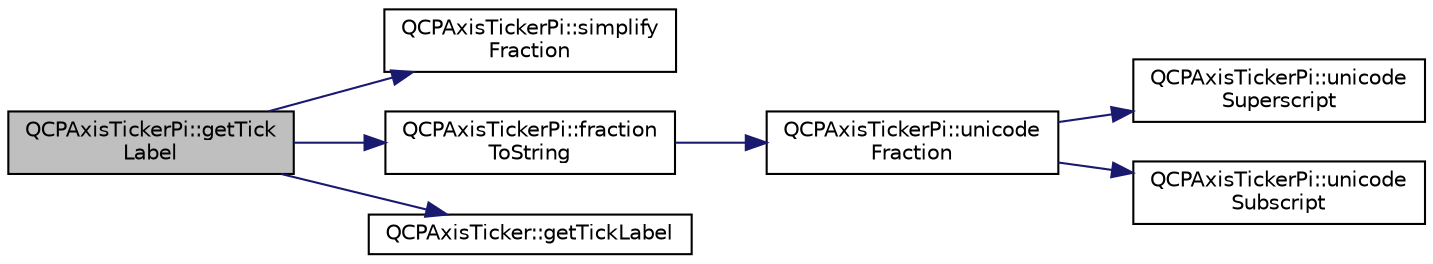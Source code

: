 digraph "QCPAxisTickerPi::getTickLabel"
{
  edge [fontname="Helvetica",fontsize="10",labelfontname="Helvetica",labelfontsize="10"];
  node [fontname="Helvetica",fontsize="10",shape=record];
  rankdir="LR";
  Node15 [label="QCPAxisTickerPi::getTick\lLabel",height=0.2,width=0.4,color="black", fillcolor="grey75", style="filled", fontcolor="black"];
  Node15 -> Node16 [color="midnightblue",fontsize="10",style="solid",fontname="Helvetica"];
  Node16 [label="QCPAxisTickerPi::simplify\lFraction",height=0.2,width=0.4,color="black", fillcolor="white", style="filled",URL="$class_q_c_p_axis_ticker_pi.html#a0e30609aed5025d331cb61671f0115d0"];
  Node15 -> Node17 [color="midnightblue",fontsize="10",style="solid",fontname="Helvetica"];
  Node17 [label="QCPAxisTickerPi::fraction\lToString",height=0.2,width=0.4,color="black", fillcolor="white", style="filled",URL="$class_q_c_p_axis_ticker_pi.html#afb59d434358173eb5b58e41255bea904"];
  Node17 -> Node18 [color="midnightblue",fontsize="10",style="solid",fontname="Helvetica"];
  Node18 [label="QCPAxisTickerPi::unicode\lFraction",height=0.2,width=0.4,color="black", fillcolor="white", style="filled",URL="$class_q_c_p_axis_ticker_pi.html#ade6f7e49238e986e9aed74178a78d8d3"];
  Node18 -> Node19 [color="midnightblue",fontsize="10",style="solid",fontname="Helvetica"];
  Node19 [label="QCPAxisTickerPi::unicode\lSuperscript",height=0.2,width=0.4,color="black", fillcolor="white", style="filled",URL="$class_q_c_p_axis_ticker_pi.html#a34798972670b3760d649ccfe0d0ee9a5"];
  Node18 -> Node20 [color="midnightblue",fontsize="10",style="solid",fontname="Helvetica"];
  Node20 [label="QCPAxisTickerPi::unicode\lSubscript",height=0.2,width=0.4,color="black", fillcolor="white", style="filled",URL="$class_q_c_p_axis_ticker_pi.html#a5b3bb340adb888a30a96225e1ca23c7a"];
  Node15 -> Node21 [color="midnightblue",fontsize="10",style="solid",fontname="Helvetica"];
  Node21 [label="QCPAxisTicker::getTickLabel",height=0.2,width=0.4,color="black", fillcolor="white", style="filled",URL="$class_q_c_p_axis_ticker.html#a8201eb4aa8be192bf786b126eb5ee089"];
}
